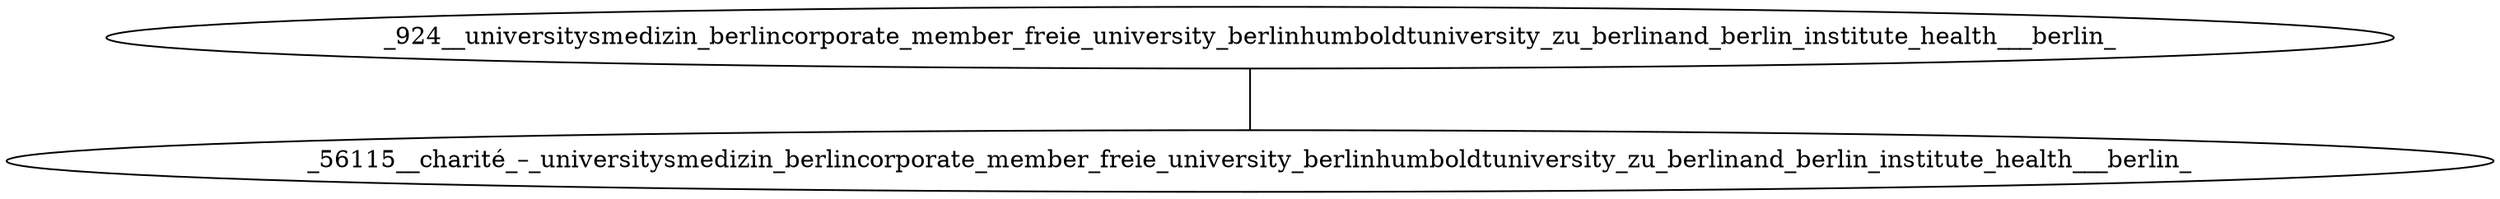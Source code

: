 graph {
_924__universitysmedizin_berlincorporate_member_freie_university_berlinhumboldtuniversity_zu_berlinand_berlin_institute_health___berlin_ -- _56115__charité_–_universitysmedizin_berlincorporate_member_freie_university_berlinhumboldtuniversity_zu_berlinand_berlin_institute_health___berlin_
}
